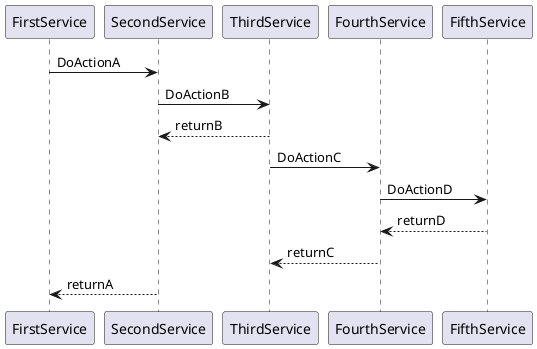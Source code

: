 @startuml The System Name

participant FirstService
participant SecondService
participant ThirdService
participant FourthService
participant FifthService

FirstService->SecondService:DoActionA
SecondService->ThirdService:DoActionB
ThirdService-->SecondService:returnB
ThirdService->FourthService:DoActionC
FourthService->FifthService:DoActionD
FifthService-->FourthService:returnD
FourthService-->ThirdService:returnC
SecondService-->FirstService:returnA

@enduml